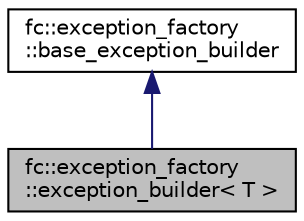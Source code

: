 digraph "fc::exception_factory::exception_builder&lt; T &gt;"
{
  edge [fontname="Helvetica",fontsize="10",labelfontname="Helvetica",labelfontsize="10"];
  node [fontname="Helvetica",fontsize="10",shape=record];
  Node2 [label="fc::exception_factory\l::exception_builder\< T \>",height=0.2,width=0.4,color="black", fillcolor="grey75", style="filled", fontcolor="black"];
  Node3 -> Node2 [dir="back",color="midnightblue",fontsize="10",style="solid"];
  Node3 [label="fc::exception_factory\l::base_exception_builder",height=0.2,width=0.4,color="black", fillcolor="white", style="filled",URL="$structfc_1_1exception__factory_1_1base__exception__builder.html"];
}
